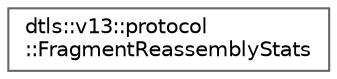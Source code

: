 digraph "Graphical Class Hierarchy"
{
 // LATEX_PDF_SIZE
  bgcolor="transparent";
  edge [fontname=Helvetica,fontsize=10,labelfontname=Helvetica,labelfontsize=10];
  node [fontname=Helvetica,fontsize=10,shape=box,height=0.2,width=0.4];
  rankdir="LR";
  Node0 [id="Node000000",label="dtls::v13::protocol\l::FragmentReassemblyStats",height=0.2,width=0.4,color="grey40", fillcolor="white", style="filled",URL="$structdtls_1_1v13_1_1protocol_1_1FragmentReassemblyStats.html",tooltip="Statistics for fragment reassembly operations."];
}
